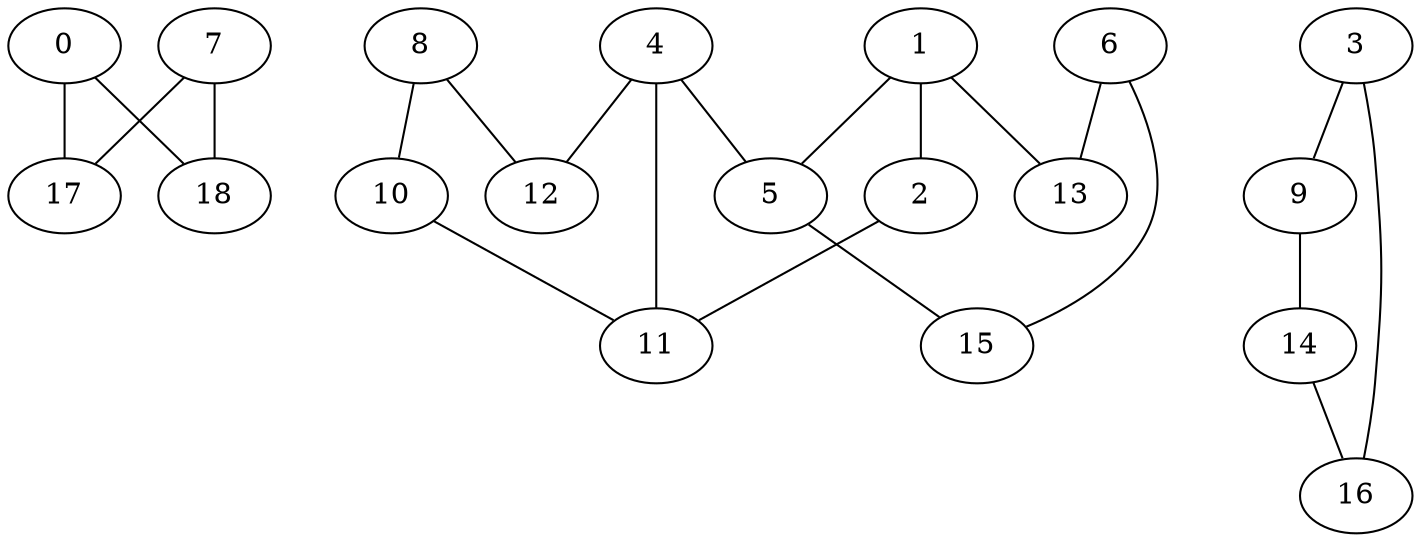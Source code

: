 graph "sampletest150-mod2_image5.bmp" {
	0	 [type=corner,
		x=185,
		y=123];
	17	 [type=corner,
		x=354,
		y=110];
	0 -- 17	 [angle0="-.08",
		frequency=1,
		type0=line];
	18	 [type=corner,
		x=189,
		y=407];
	0 -- 18	 [angle0="1.56",
		frequency=1,
		type0=line];
	1	 [type=intersection,
		x=215,
		y=247];
	2	 [type=corner,
		x=219,
		y=257];
	1 -- 2	 [angle0="1.19",
		frequency=1,
		type0=line];
	5	 [type=intersection,
		x=307,
		y=229];
	1 -- 5	 [angle0="-.19",
		frequency=1,
		type0=line];
	13	 [type=corner,
		x=211,
		y=219];
	1 -- 13	 [angle0="1.43",
		frequency=1,
		type0=line];
	11	 [type=intersection,
		x=245,
		y=263];
	2 -- 11	 [angle0=".23",
		frequency=1,
		type0=line];
	3	 [type=corner,
		x=85,
		y="-13"];
	9	 [type=corner,
		x=94,
		y=535];
	3 -- 9	 [angle0="1.55",
		frequency=1,
		type0=line];
	16	 [type=corner,
		x=439,
		y="-19"];
	3 -- 16	 [angle0="-.02",
		frequency=1,
		type0=line];
	4	 [type=intersection,
		x=323,
		y=288];
	4 -- 5	 [angle0="1.31",
		frequency=1,
		type0=line];
	4 -- 11	 [angle0=".31",
		frequency=1,
		type0=line];
	12	 [type=corner,
		x=323,
		y=358];
	4 -- 12	 [angle0="-1.57",
		frequency=1,
		type0=line];
	15	 [type=corner,
		x=308,
		y=150];
	5 -- 15	 [angle0="-1.56",
		frequency=1,
		type0=line];
	6	 [type=corner,
		x=211,
		y=151];
	6 -- 13	 [angle0="-1.57",
		frequency=1,
		type0=line];
	6 -- 15	 [angle0="-.01",
		frequency=1,
		type0=line];
	7	 [type=corner,
		x=361,
		y=388];
	7 -- 17	 [angle0="1.55",
		frequency=1,
		type0=line];
	7 -- 18	 [angle0="-.11",
		frequency=1,
		type0=line];
	8	 [type=corner,
		x=205,
		y=364];
	10	 [type=corner,
		x=225,
		y=276];
	8 -- 10	 [angle0="-1.35",
		frequency=1,
		type0=line];
	8 -- 12	 [angle0="-.05",
		frequency=1,
		type0=line];
	14	 [type=corner,
		x=453,
		y=542];
	9 -- 14	 [angle0=".02",
		frequency=1,
		type0=line];
	10 -- 11	 [angle0="-.58",
		frequency=1,
		type0=line];
	14 -- 16	 [angle0="1.55",
		frequency=1,
		type0=line];
}
